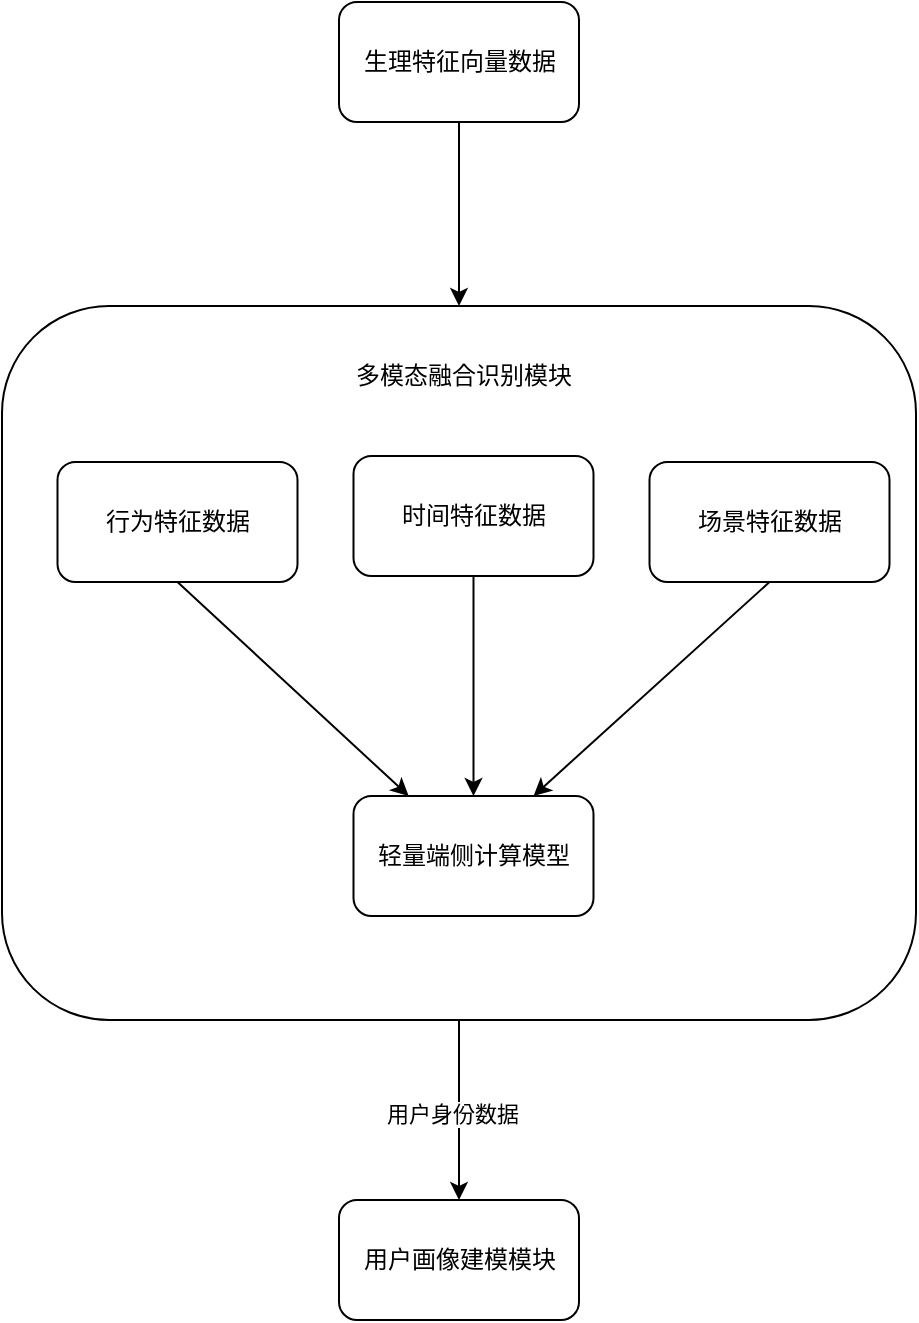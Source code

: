 <mxfile version="28.2.7">
  <diagram name="第 1 页" id="rR8ciyM2b9Ty-T1J7zCk">
    <mxGraphModel dx="1426" dy="743" grid="0" gridSize="10" guides="1" tooltips="1" connect="1" arrows="1" fold="1" page="1" pageScale="1" pageWidth="827" pageHeight="1169" math="0" shadow="0">
      <root>
        <mxCell id="0" />
        <mxCell id="1" parent="0" />
        <mxCell id="PNz7-mmoya4GIj58uQCr-23" style="edgeStyle=orthogonalEdgeStyle;rounded=0;orthogonalLoop=1;jettySize=auto;html=1;exitX=0.5;exitY=1;exitDx=0;exitDy=0;" edge="1" parent="1" source="PNz7-mmoya4GIj58uQCr-2" target="PNz7-mmoya4GIj58uQCr-22">
          <mxGeometry relative="1" as="geometry" />
        </mxCell>
        <mxCell id="PNz7-mmoya4GIj58uQCr-25" value="用户身份数据" style="edgeLabel;html=1;align=center;verticalAlign=middle;resizable=0;points=[];" vertex="1" connectable="0" parent="PNz7-mmoya4GIj58uQCr-23">
          <mxGeometry x="0.143" y="5" relative="1" as="geometry">
            <mxPoint x="-9" y="-5" as="offset" />
          </mxGeometry>
        </mxCell>
        <mxCell id="PNz7-mmoya4GIj58uQCr-2" value="" style="rounded=1;whiteSpace=wrap;html=1;" vertex="1" parent="1">
          <mxGeometry x="143" y="328" width="457" height="357" as="geometry" />
        </mxCell>
        <mxCell id="PNz7-mmoya4GIj58uQCr-8" value="多模态融合识别模块" style="text;html=1;whiteSpace=wrap;strokeColor=none;fillColor=none;align=center;verticalAlign=middle;rounded=0;" vertex="1" parent="1">
          <mxGeometry x="311.5" y="348" width="123.5" height="30" as="geometry" />
        </mxCell>
        <mxCell id="PNz7-mmoya4GIj58uQCr-9" value="轻量端侧计算模型" style="rounded=1;whiteSpace=wrap;html=1;" vertex="1" parent="1">
          <mxGeometry x="318.75" y="573" width="120" height="60" as="geometry" />
        </mxCell>
        <mxCell id="PNz7-mmoya4GIj58uQCr-14" style="rounded=0;orthogonalLoop=1;jettySize=auto;html=1;exitX=0.5;exitY=1;exitDx=0;exitDy=0;" edge="1" parent="1" source="PNz7-mmoya4GIj58uQCr-11" target="PNz7-mmoya4GIj58uQCr-9">
          <mxGeometry relative="1" as="geometry" />
        </mxCell>
        <mxCell id="PNz7-mmoya4GIj58uQCr-11" value="行为特征数据" style="rounded=1;whiteSpace=wrap;html=1;" vertex="1" parent="1">
          <mxGeometry x="170.75" y="406" width="120" height="60" as="geometry" />
        </mxCell>
        <mxCell id="PNz7-mmoya4GIj58uQCr-15" style="rounded=0;orthogonalLoop=1;jettySize=auto;html=1;exitX=0.5;exitY=1;exitDx=0;exitDy=0;" edge="1" parent="1" source="PNz7-mmoya4GIj58uQCr-12" target="PNz7-mmoya4GIj58uQCr-9">
          <mxGeometry relative="1" as="geometry" />
        </mxCell>
        <mxCell id="PNz7-mmoya4GIj58uQCr-12" value="时间特征数据" style="rounded=1;whiteSpace=wrap;html=1;" vertex="1" parent="1">
          <mxGeometry x="318.75" y="403" width="120" height="60" as="geometry" />
        </mxCell>
        <mxCell id="PNz7-mmoya4GIj58uQCr-24" style="rounded=0;orthogonalLoop=1;jettySize=auto;html=1;exitX=0.5;exitY=1;exitDx=0;exitDy=0;entryX=0.75;entryY=0;entryDx=0;entryDy=0;" edge="1" parent="1" source="PNz7-mmoya4GIj58uQCr-13" target="PNz7-mmoya4GIj58uQCr-9">
          <mxGeometry relative="1" as="geometry" />
        </mxCell>
        <mxCell id="PNz7-mmoya4GIj58uQCr-13" value="场景特征数据" style="rounded=1;whiteSpace=wrap;html=1;" vertex="1" parent="1">
          <mxGeometry x="466.75" y="406" width="120" height="60" as="geometry" />
        </mxCell>
        <mxCell id="PNz7-mmoya4GIj58uQCr-21" style="edgeStyle=orthogonalEdgeStyle;rounded=0;orthogonalLoop=1;jettySize=auto;html=1;exitX=0.5;exitY=1;exitDx=0;exitDy=0;entryX=0.5;entryY=0;entryDx=0;entryDy=0;" edge="1" parent="1" source="PNz7-mmoya4GIj58uQCr-20" target="PNz7-mmoya4GIj58uQCr-2">
          <mxGeometry relative="1" as="geometry" />
        </mxCell>
        <mxCell id="PNz7-mmoya4GIj58uQCr-20" value="生理特征向量数据" style="rounded=1;whiteSpace=wrap;html=1;" vertex="1" parent="1">
          <mxGeometry x="311.5" y="176" width="120" height="60" as="geometry" />
        </mxCell>
        <mxCell id="PNz7-mmoya4GIj58uQCr-22" value="用户画像建模模块" style="rounded=1;whiteSpace=wrap;html=1;" vertex="1" parent="1">
          <mxGeometry x="311.5" y="775" width="120" height="60" as="geometry" />
        </mxCell>
      </root>
    </mxGraphModel>
  </diagram>
</mxfile>
